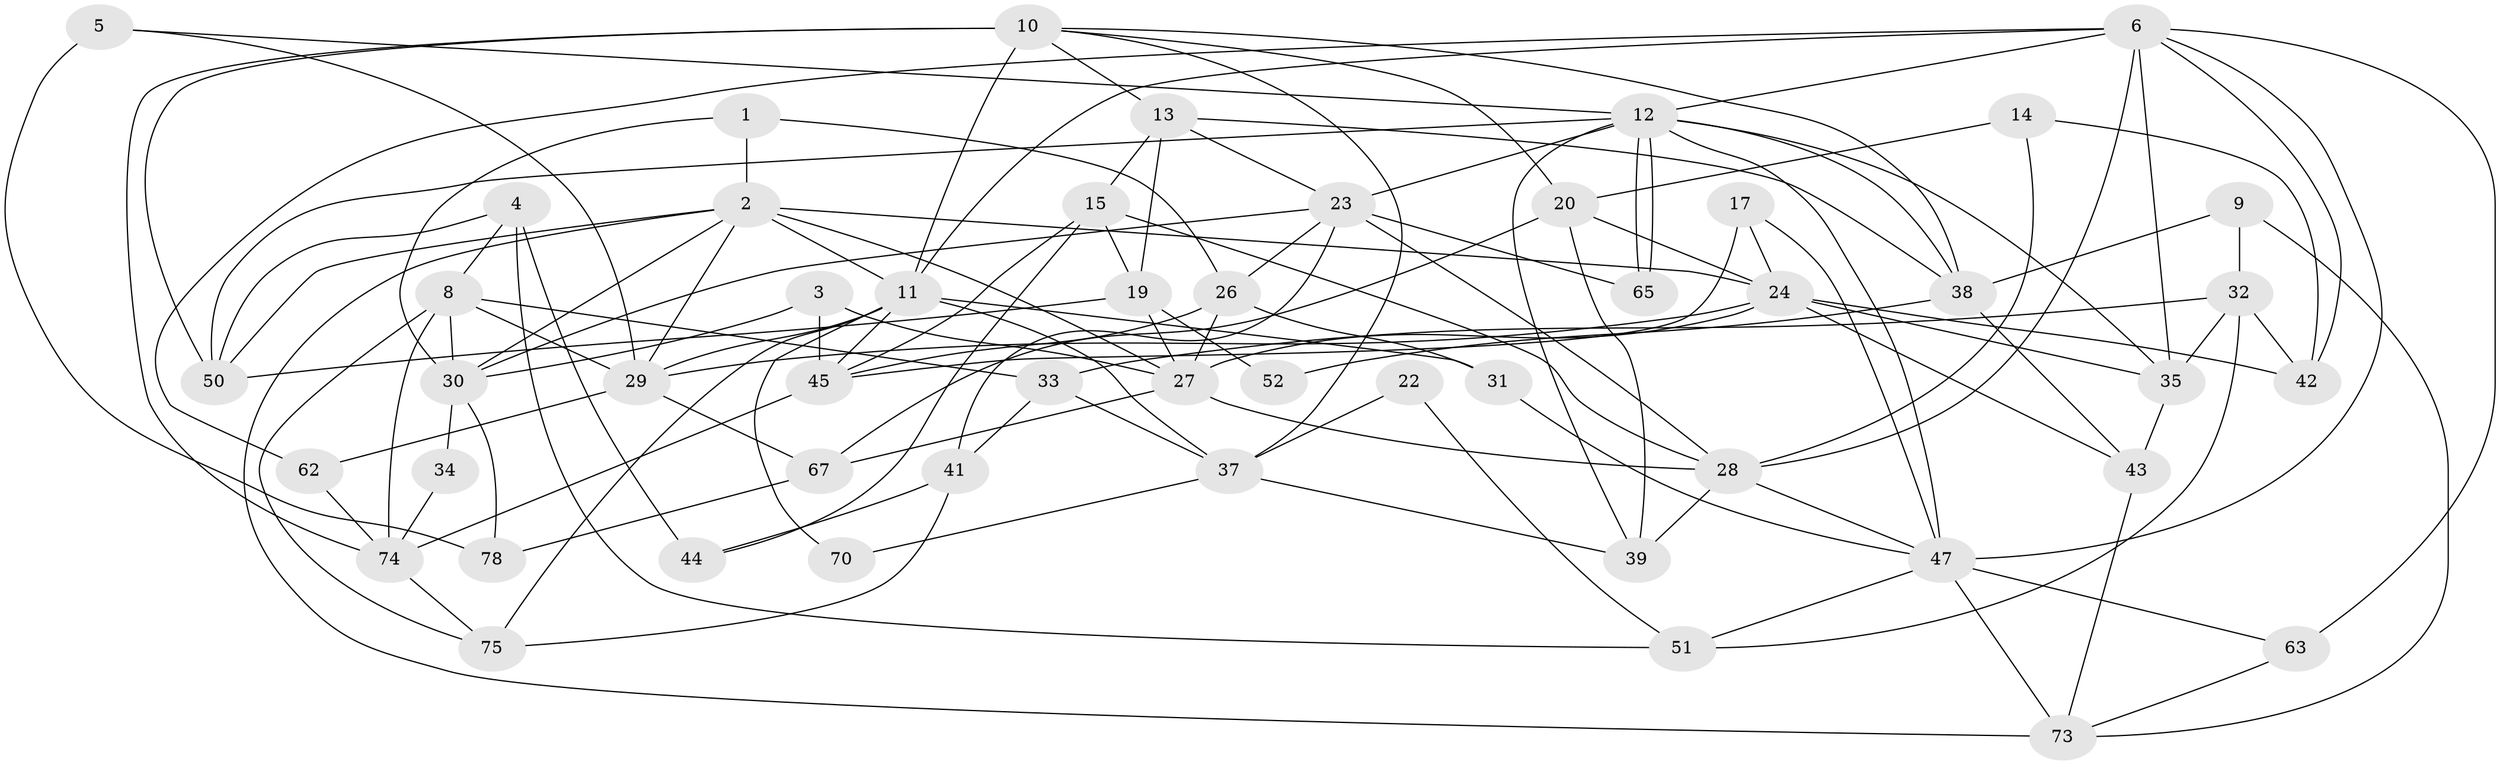 // Generated by graph-tools (version 1.1) at 2025/52/02/27/25 19:52:08]
// undirected, 51 vertices, 124 edges
graph export_dot {
graph [start="1"]
  node [color=gray90,style=filled];
  1 [super="+7"];
  2 [super="+36"];
  3;
  4 [super="+61"];
  5;
  6 [super="+21"];
  8 [super="+16"];
  9 [super="+69"];
  10 [super="+71"];
  11 [super="+18"];
  12 [super="+55"];
  13 [super="+46"];
  14 [super="+25"];
  15 [super="+53"];
  17;
  19 [super="+48"];
  20 [super="+54"];
  22;
  23 [super="+68"];
  24 [super="+40"];
  26 [super="+66"];
  27 [super="+58"];
  28;
  29 [super="+72"];
  30 [super="+64"];
  31;
  32 [super="+49"];
  33;
  34;
  35 [super="+79"];
  37 [super="+57"];
  38 [super="+60"];
  39;
  41;
  42;
  43;
  44;
  45 [super="+77"];
  47 [super="+59"];
  50 [super="+56"];
  51;
  52;
  62;
  63;
  65;
  67;
  70;
  73;
  74 [super="+76"];
  75;
  78;
  1 -- 2;
  1 -- 30;
  1 -- 26;
  2 -- 73;
  2 -- 24 [weight=2];
  2 -- 50;
  2 -- 30;
  2 -- 27;
  2 -- 29;
  2 -- 11;
  3 -- 45;
  3 -- 27;
  3 -- 30;
  4 -- 44 [weight=2];
  4 -- 8;
  4 -- 50;
  4 -- 51;
  5 -- 78;
  5 -- 12;
  5 -- 29;
  6 -- 28;
  6 -- 62;
  6 -- 35;
  6 -- 47;
  6 -- 42;
  6 -- 11;
  6 -- 12;
  6 -- 63;
  8 -- 33;
  8 -- 75;
  8 -- 74;
  8 -- 30;
  8 -- 29;
  9 -- 32;
  9 -- 73;
  9 -- 38;
  10 -- 38;
  10 -- 50;
  10 -- 37;
  10 -- 11 [weight=2];
  10 -- 20;
  10 -- 74;
  10 -- 13;
  11 -- 29;
  11 -- 37;
  11 -- 70;
  11 -- 75;
  11 -- 45;
  11 -- 31;
  12 -- 65;
  12 -- 65;
  12 -- 39;
  12 -- 38;
  12 -- 23;
  12 -- 50;
  12 -- 35;
  12 -- 47;
  13 -- 15;
  13 -- 23;
  13 -- 19;
  13 -- 38;
  14 -- 42;
  14 -- 20;
  14 -- 28;
  15 -- 28;
  15 -- 44;
  15 -- 45;
  15 -- 19;
  17 -- 24;
  17 -- 47;
  17 -- 45;
  19 -- 27 [weight=2];
  19 -- 50;
  19 -- 52;
  20 -- 24;
  20 -- 67;
  20 -- 39;
  22 -- 51;
  22 -- 37;
  23 -- 26;
  23 -- 65;
  23 -- 41;
  23 -- 28;
  23 -- 30;
  24 -- 43;
  24 -- 35;
  24 -- 42;
  24 -- 27;
  24 -- 29;
  26 -- 45;
  26 -- 27;
  26 -- 31;
  27 -- 67;
  27 -- 28;
  28 -- 39;
  28 -- 47;
  29 -- 62;
  29 -- 67;
  30 -- 78;
  30 -- 34;
  31 -- 47;
  32 -- 51;
  32 -- 35;
  32 -- 33;
  32 -- 42;
  33 -- 41;
  33 -- 37;
  34 -- 74;
  35 -- 43;
  37 -- 70;
  37 -- 39;
  38 -- 52;
  38 -- 43;
  41 -- 44;
  41 -- 75;
  43 -- 73;
  45 -- 74;
  47 -- 73 [weight=2];
  47 -- 51;
  47 -- 63;
  62 -- 74;
  63 -- 73;
  67 -- 78;
  74 -- 75;
}
